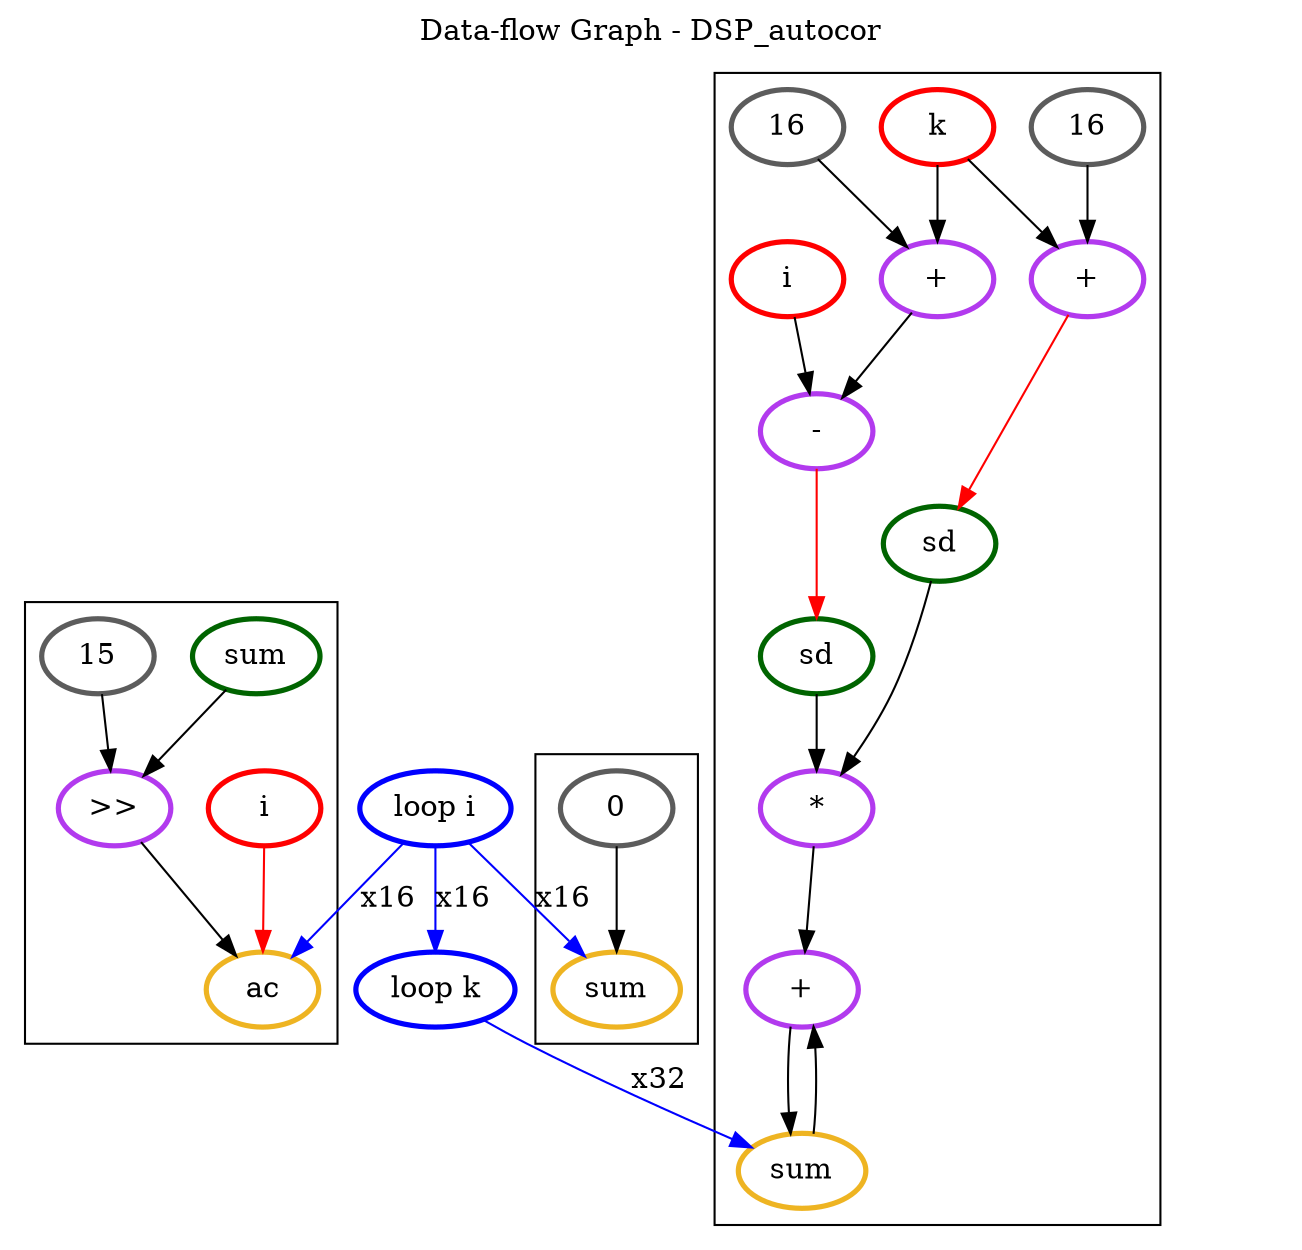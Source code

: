 Digraph G {
node [penwidth=2.5]
subgraph cluster3{
n18 [label="ac" color="goldenrod2"]
n19 [label="i" color="red"]
n20 [label=">>" color="darkorchid2"]
n21 [label="sum" color="darkgreen"]
n22 [label="15" color="gray36"]
}
subgraph cluster2{
n5 [label="+" color="darkorchid2"]
n6 [label="sum" color="goldenrod2"]
n7 [label="*" color="darkorchid2"]
n8 [label="sd" color="darkgreen"]
n9 [label="+" color="darkorchid2"]
n10 [label="k" color="red"]
n11 [label="16" color="gray36"]
n12 [label="sd" color="darkgreen"]
n13 [label="-" color="darkorchid2"]
n14 [label="+" color="darkorchid2"]
n16 [label="16" color="gray36"]
n17 [label="i" color="red"]
}
subgraph cluster1{
n2 [label="sum" color="goldenrod2"]
n3 [label="0" color="gray36"]
}
subgraph cluster0{
}
n0 [label="" color="white"]
n1 [label="loop i" color="blue1"]
n4 [label="loop k" color="blue1"]
n3 -> n2 [label="", color=black]
n10 -> n9 [label="", color=black]
n11 -> n9 [label="", color=black]
n9 -> n8 [label="", color=red]
n10 -> n14 [label="", color=black]
n16 -> n14 [label="", color=black]
n14 -> n13 [label="", color=black]
n17 -> n13 [label="", color=black]
n13 -> n12 [label="", color=red]
n8 -> n7 [label="", color=black]
n12 -> n7 [label="", color=black]
n7 -> n5 [label="", color=black]
n6 -> n5 [label="", color=black]
n5 -> n6 [label="", color=black]
n4 -> n6 [label="x32", color=blue]
n19 -> n18 [label="", color=red]
n21 -> n20 [label="", color=black]
n22 -> n20 [label="", color=black]
n20 -> n18 [label="", color=black]
n1 -> n2 [label="x16", color=blue]
n1 -> n4 [label="x16", color=blue]
n1 -> n18 [label="x16", color=blue]
labelloc="t"
label="Data-flow Graph - DSP_autocor"
}